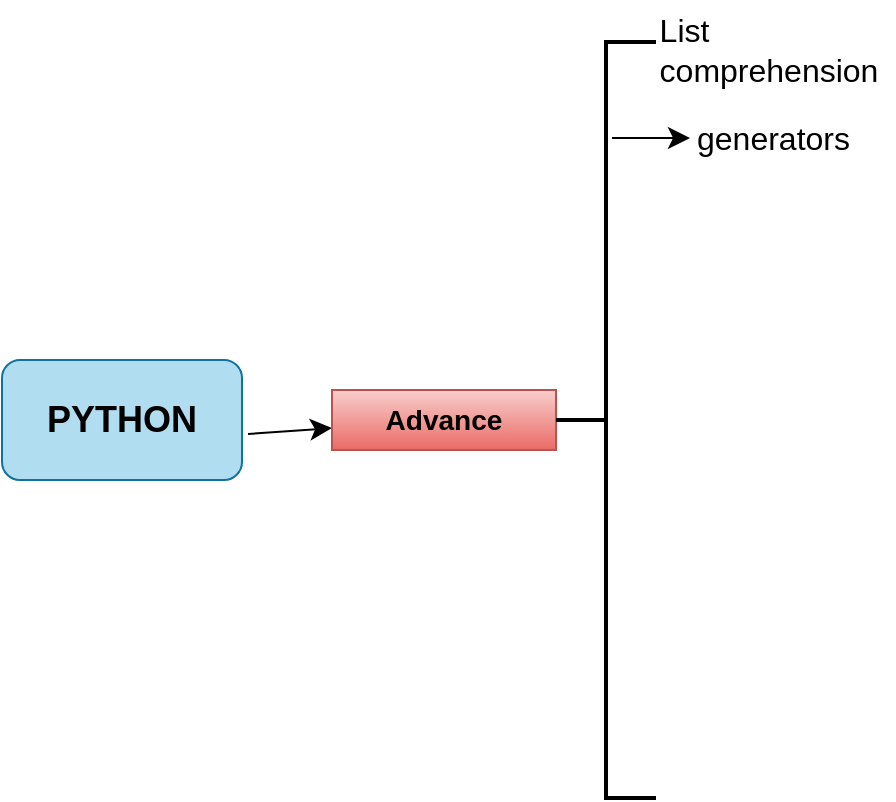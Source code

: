 <mxfile version="24.8.4">
  <diagram name="Page-1" id="4QhpwyVWHBZVwE5iLQ2I">
    <mxGraphModel dx="954" dy="697" grid="0" gridSize="10" guides="1" tooltips="1" connect="1" arrows="1" fold="1" page="0" pageScale="1" pageWidth="827" pageHeight="1169" math="0" shadow="0">
      <root>
        <mxCell id="0" />
        <mxCell id="1" parent="0" />
        <mxCell id="BrpzPB1FlEC9zegPtMI7-4" value="&lt;h2&gt;PYTHON&lt;/h2&gt;" style="rounded=1;whiteSpace=wrap;html=1;fillColor=#b1ddf0;strokeColor=#10739e;" vertex="1" parent="1">
          <mxGeometry x="224" y="218" width="120" height="60" as="geometry" />
        </mxCell>
        <mxCell id="BrpzPB1FlEC9zegPtMI7-12" value="" style="endArrow=classic;html=1;rounded=0;fontSize=12;startSize=8;endSize=8;curved=1;exitX=1.025;exitY=0.617;exitDx=0;exitDy=0;exitPerimeter=0;" edge="1" parent="1" source="BrpzPB1FlEC9zegPtMI7-4">
          <mxGeometry width="50" height="50" relative="1" as="geometry">
            <mxPoint x="257" y="271" as="sourcePoint" />
            <mxPoint x="389" y="252" as="targetPoint" />
          </mxGeometry>
        </mxCell>
        <mxCell id="BrpzPB1FlEC9zegPtMI7-13" value="&lt;h3&gt;Advance&lt;/h3&gt;" style="rounded=0;whiteSpace=wrap;html=1;fillColor=#f8cecc;gradientColor=#ea6b66;strokeColor=#b85450;" vertex="1" parent="1">
          <mxGeometry x="389" y="233" width="112" height="30" as="geometry" />
        </mxCell>
        <mxCell id="BrpzPB1FlEC9zegPtMI7-15" value="" style="strokeWidth=2;html=1;shape=mxgraph.flowchart.annotation_2;align=left;labelPosition=right;pointerEvents=1;" vertex="1" parent="1">
          <mxGeometry x="501" y="59" width="50" height="378" as="geometry" />
        </mxCell>
        <mxCell id="BrpzPB1FlEC9zegPtMI7-19" value="&lt;div style=&quot;text-align: left;&quot;&gt;List&lt;/div&gt;&lt;div style=&quot;text-align: justify;&quot;&gt;comprehension&lt;/div&gt;" style="text;html=1;align=center;verticalAlign=middle;resizable=0;points=[];autosize=1;fontSize=16;" vertex="1" parent="1">
          <mxGeometry x="543" y="38" width="127" height="50" as="geometry" />
        </mxCell>
        <mxCell id="BrpzPB1FlEC9zegPtMI7-29" value="" style="endArrow=classic;html=1;rounded=0;fontSize=12;startSize=8;endSize=8;curved=1;exitX=0.56;exitY=0.127;exitDx=0;exitDy=0;exitPerimeter=0;" edge="1" parent="1" source="BrpzPB1FlEC9zegPtMI7-15">
          <mxGeometry width="50" height="50" relative="1" as="geometry">
            <mxPoint x="530" y="142" as="sourcePoint" />
            <mxPoint x="568" y="107" as="targetPoint" />
            <Array as="points">
              <mxPoint x="536" y="107" />
            </Array>
          </mxGeometry>
        </mxCell>
        <mxCell id="BrpzPB1FlEC9zegPtMI7-32" value="&lt;div style=&quot;text-align: justify;&quot;&gt;generators&lt;/div&gt;" style="text;html=1;align=right;verticalAlign=middle;resizable=0;points=[];autosize=1;strokeColor=none;fillColor=none;fontSize=16;" vertex="1" parent="1">
          <mxGeometry x="554" y="91" width="95" height="31" as="geometry" />
        </mxCell>
      </root>
    </mxGraphModel>
  </diagram>
</mxfile>
